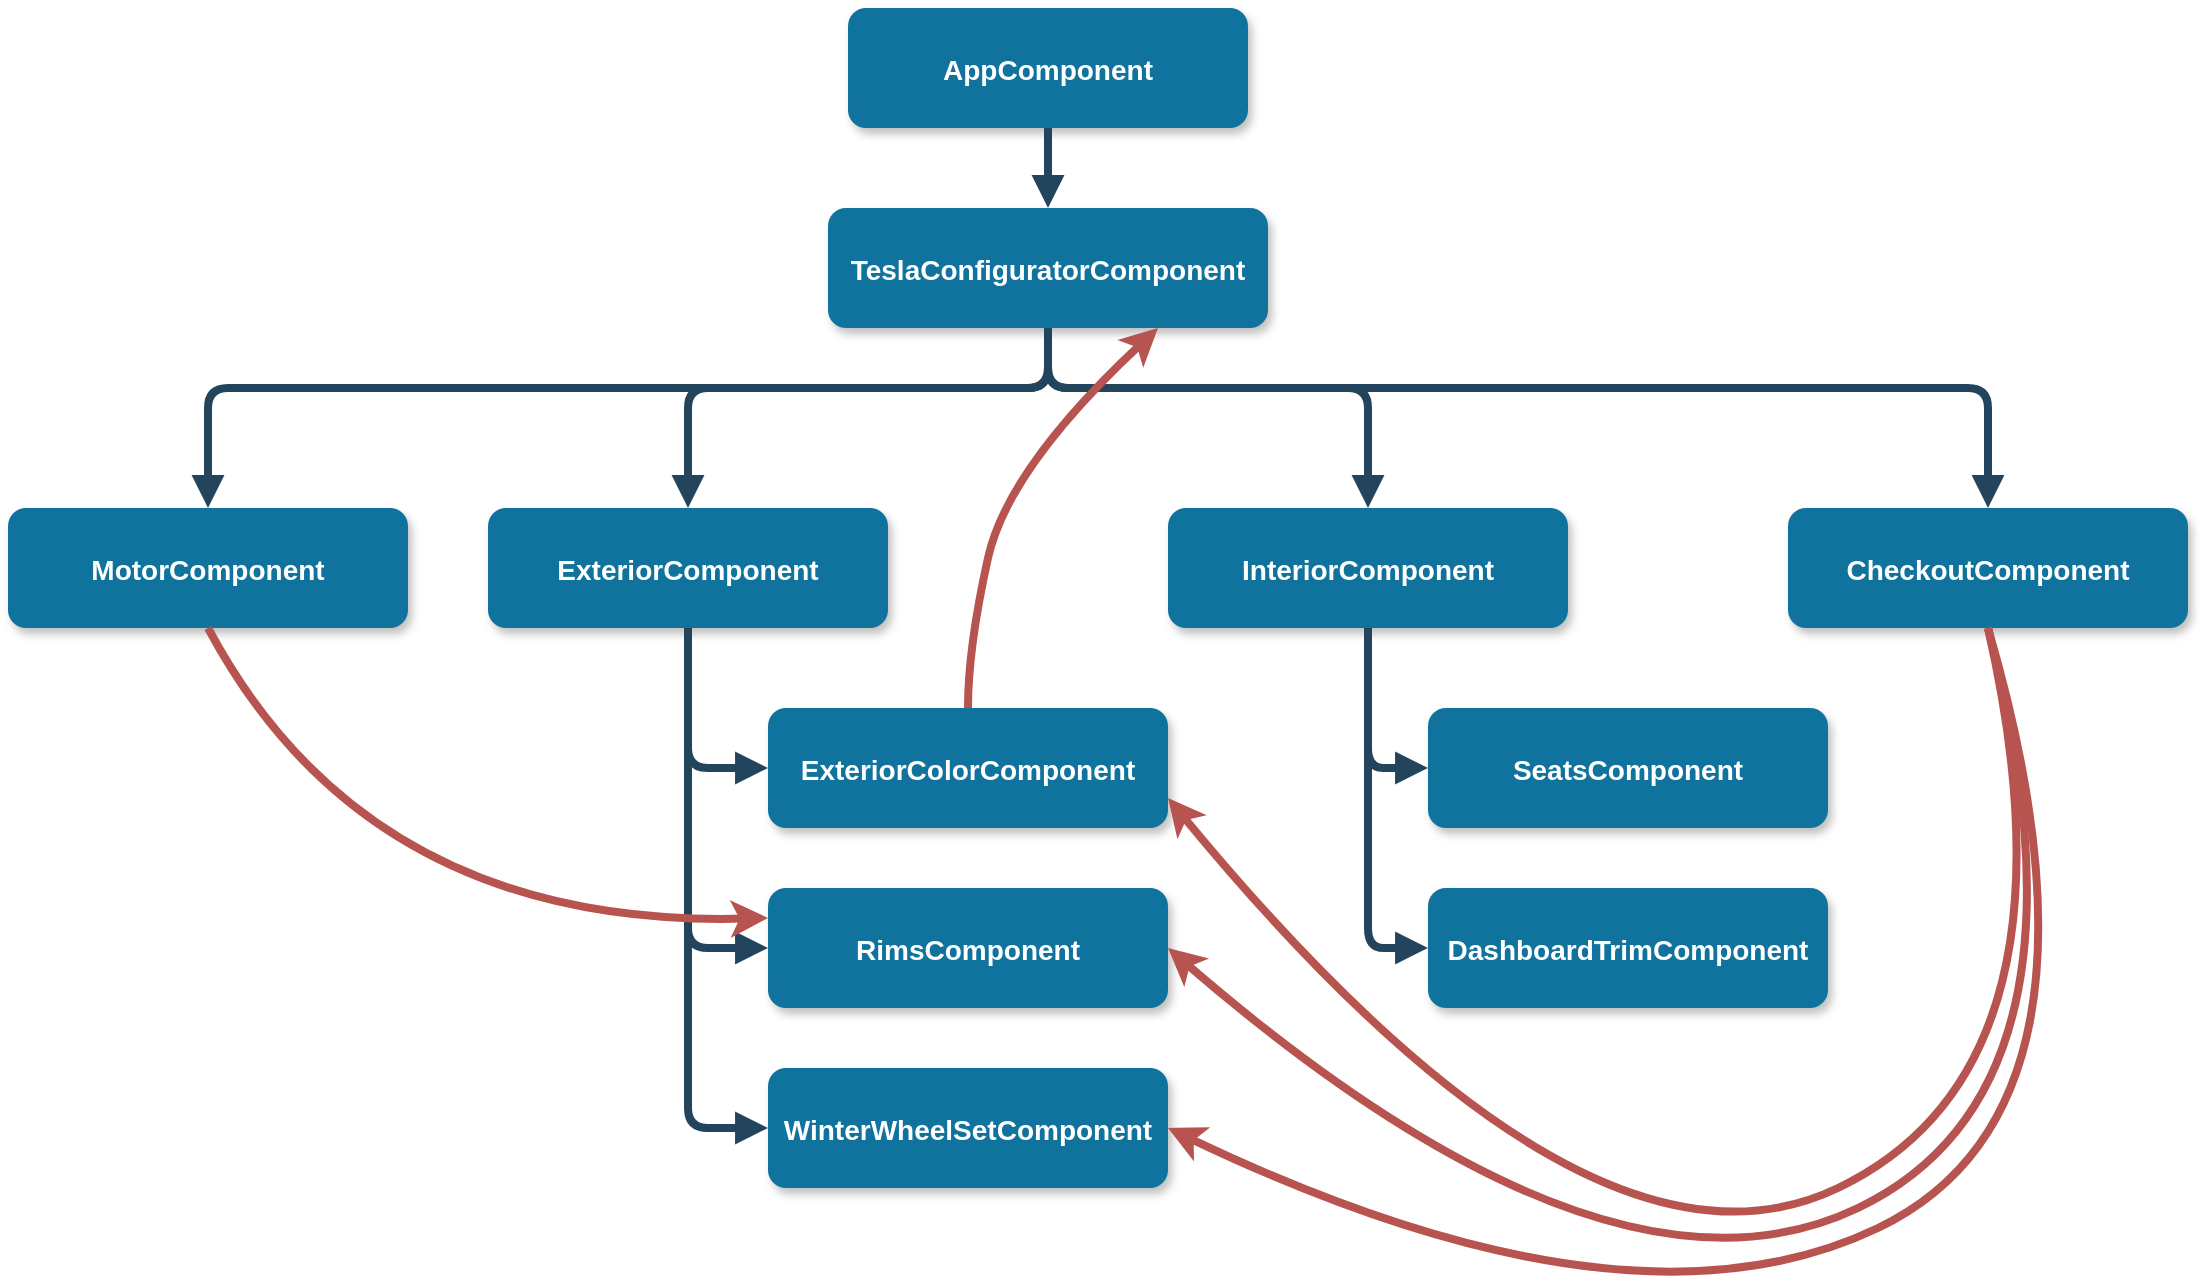 <mxfile version="10.6.7"><diagram name="Page-1" id="97916047-d0de-89f5-080d-49f4d83e522f"><mxGraphModel dx="1398" dy="908" grid="1" gridSize="10" guides="1" tooltips="1" connect="1" arrows="1" fold="1" page="1" pageScale="1.5" pageWidth="1169" pageHeight="827" background="#ffffff" math="0" shadow="0"><root><mxCell id="0"/><mxCell id="1" parent="0"/><mxCell id="2" value="AppComponent" style="rounded=1;fillColor=#10739E;strokeColor=none;shadow=1;gradientColor=none;fontStyle=1;fontColor=#FFFFFF;fontSize=14;" parent="1" vertex="1"><mxGeometry x="830" y="240" width="200" height="60" as="geometry"/></mxCell><mxCell id="3" value="TeslaConfiguratorComponent" style="rounded=1;fillColor=#10739E;strokeColor=none;shadow=1;gradientColor=none;fontStyle=1;fontColor=#FFFFFF;fontSize=14;" parent="1" vertex="1"><mxGeometry x="820" y="340" width="220" height="60" as="geometry"/></mxCell><mxCell id="8" value="MotorComponent" style="rounded=1;fillColor=#10739E;strokeColor=none;shadow=1;gradientColor=none;fontStyle=1;fontColor=#FFFFFF;fontSize=14;" parent="1" vertex="1"><mxGeometry x="410" y="490" width="200" height="60" as="geometry"/></mxCell><mxCell id="13" value="ExteriorComponent" style="rounded=1;fillColor=#10739E;strokeColor=none;shadow=1;gradientColor=none;fontStyle=1;fontColor=#FFFFFF;fontSize=14;" parent="1" vertex="1"><mxGeometry x="650" y="490" width="200" height="60" as="geometry"/></mxCell><mxCell id="14" value="ExteriorColorComponent" style="rounded=1;fillColor=#10739E;strokeColor=none;shadow=1;gradientColor=none;fontStyle=1;fontColor=#FFFFFF;fontSize=14;" parent="1" vertex="1"><mxGeometry x="790" y="590" width="200" height="60" as="geometry"/></mxCell><mxCell id="18" value="InteriorComponent" style="rounded=1;fillColor=#10739E;strokeColor=none;shadow=1;gradientColor=none;fontStyle=1;fontColor=#FFFFFF;fontSize=14;" parent="1" vertex="1"><mxGeometry x="990" y="490" width="200" height="60" as="geometry"/></mxCell><mxCell id="29" value="" style="edgeStyle=elbowEdgeStyle;elbow=vertical;strokeWidth=4;endArrow=block;endFill=1;fontStyle=1;strokeColor=#23445D;" parent="1" source="2" target="3" edge="1"><mxGeometry x="180" y="165.5" width="100" height="100" as="geometry"><mxPoint x="180" y="265.5" as="sourcePoint"/><mxPoint x="280" y="165.5" as="targetPoint"/></mxGeometry></mxCell><mxCell id="34" value="" style="edgeStyle=elbowEdgeStyle;elbow=vertical;strokeWidth=4;endArrow=block;endFill=1;fontStyle=1;strokeColor=#23445D;" parent="1" source="3" target="8" edge="1"><mxGeometry x="22" y="165.5" width="100" height="100" as="geometry"><mxPoint x="22" y="265.5" as="sourcePoint"/><mxPoint x="122" y="165.5" as="targetPoint"/><Array as="points"><mxPoint x="770" y="430"/></Array></mxGeometry></mxCell><mxCell id="42" value="" style="edgeStyle=elbowEdgeStyle;elbow=vertical;strokeWidth=4;endArrow=block;endFill=1;fontStyle=1;strokeColor=#23445D;entryX=0;entryY=0.5;entryDx=0;entryDy=0;" parent="1" source="13" target="14" edge="1"><mxGeometry x="160" y="40" width="100" height="100" as="geometry"><mxPoint x="160" y="140" as="sourcePoint"/><mxPoint x="260" y="40" as="targetPoint"/><Array as="points"><mxPoint x="750" y="620"/></Array></mxGeometry></mxCell><mxCell id="54" value="" style="edgeStyle=elbowEdgeStyle;elbow=vertical;strokeWidth=4;endArrow=block;endFill=1;fontStyle=1;strokeColor=#23445D;entryX=0.5;entryY=0;entryDx=0;entryDy=0;" parent="1" source="3" target="13" edge="1"><mxGeometry x="22" y="165.5" width="100" height="100" as="geometry"><mxPoint x="22" y="265.5" as="sourcePoint"/><mxPoint x="122" y="165.5" as="targetPoint"/><Array as="points"><mxPoint x="772" y="430"/></Array></mxGeometry></mxCell><mxCell id="55" value="" style="edgeStyle=elbowEdgeStyle;elbow=vertical;strokeWidth=4;endArrow=block;endFill=1;fontStyle=1;strokeColor=#23445D;exitX=0.5;exitY=1;exitDx=0;exitDy=0;" parent="1" source="3" target="18" edge="1"><mxGeometry x="22" y="165.5" width="100" height="100" as="geometry"><mxPoint x="930" y="380" as="sourcePoint"/><mxPoint x="122" y="165.5" as="targetPoint"/><Array as="points"><mxPoint x="1090" y="430"/></Array></mxGeometry></mxCell><mxCell id="VhogKqGI6K75zbdNy9a7-56" value="" style="edgeStyle=elbowEdgeStyle;elbow=vertical;strokeWidth=4;endArrow=block;endFill=1;fontStyle=1;strokeColor=#23445D;entryX=0.5;entryY=0;entryDx=0;entryDy=0;exitX=0.5;exitY=1;exitDx=0;exitDy=0;" parent="1" source="3" target="VhogKqGI6K75zbdNy9a7-65" edge="1"><mxGeometry x="32" y="175.5" width="100" height="100" as="geometry"><mxPoint x="782" y="385.5" as="sourcePoint"/><mxPoint x="1430" y="510" as="targetPoint"/><Array as="points"><mxPoint x="1110" y="430"/></Array></mxGeometry></mxCell><mxCell id="VhogKqGI6K75zbdNy9a7-59" value="RimsComponent" style="rounded=1;fillColor=#10739E;strokeColor=none;shadow=1;gradientColor=none;fontStyle=1;fontColor=#FFFFFF;fontSize=14;" parent="1" vertex="1"><mxGeometry x="790" y="680" width="200" height="60" as="geometry"/></mxCell><mxCell id="VhogKqGI6K75zbdNy9a7-60" value="WinterWheelSetComponent" style="rounded=1;fillColor=#10739E;strokeColor=none;shadow=1;gradientColor=none;fontStyle=1;fontColor=#FFFFFF;fontSize=14;" parent="1" vertex="1"><mxGeometry x="790" y="770" width="200" height="60" as="geometry"/></mxCell><mxCell id="VhogKqGI6K75zbdNy9a7-62" value="" style="edgeStyle=elbowEdgeStyle;elbow=vertical;strokeWidth=4;endArrow=block;endFill=1;fontStyle=1;strokeColor=#23445D;entryX=0;entryY=0.5;entryDx=0;entryDy=0;" parent="1" target="VhogKqGI6K75zbdNy9a7-59" edge="1"><mxGeometry x="170" y="50" width="100" height="100" as="geometry"><mxPoint x="750" y="555" as="sourcePoint"/><mxPoint x="800" y="675" as="targetPoint"/><Array as="points"><mxPoint x="740" y="710"/></Array></mxGeometry></mxCell><mxCell id="VhogKqGI6K75zbdNy9a7-63" value="" style="edgeStyle=elbowEdgeStyle;elbow=vertical;strokeWidth=4;endArrow=block;endFill=1;fontStyle=1;strokeColor=#23445D;entryX=0;entryY=0.5;entryDx=0;entryDy=0;exitX=0.5;exitY=1;exitDx=0;exitDy=0;" parent="1" source="13" target="VhogKqGI6K75zbdNy9a7-60" edge="1"><mxGeometry x="90" y="235" width="100" height="100" as="geometry"><mxPoint x="680" y="745" as="sourcePoint"/><mxPoint x="720" y="860" as="targetPoint"/><Array as="points"><mxPoint x="730" y="800"/></Array></mxGeometry></mxCell><mxCell id="VhogKqGI6K75zbdNy9a7-65" value="CheckoutComponent" style="rounded=1;fillColor=#10739E;strokeColor=none;shadow=1;gradientColor=none;fontStyle=1;fontColor=#FFFFFF;fontSize=14;" parent="1" vertex="1"><mxGeometry x="1300" y="490" width="200" height="60" as="geometry"/></mxCell><mxCell id="VhogKqGI6K75zbdNy9a7-66" value="SeatsComponent" style="rounded=1;fillColor=#10739E;strokeColor=none;shadow=1;gradientColor=none;fontStyle=1;fontColor=#FFFFFF;fontSize=14;" parent="1" vertex="1"><mxGeometry x="1120" y="590" width="200" height="60" as="geometry"/></mxCell><mxCell id="VhogKqGI6K75zbdNy9a7-67" value="DashboardTrimComponent" style="rounded=1;fillColor=#10739E;strokeColor=none;shadow=1;gradientColor=none;fontStyle=1;fontColor=#FFFFFF;fontSize=14;" parent="1" vertex="1"><mxGeometry x="1120" y="680" width="200" height="60" as="geometry"/></mxCell><mxCell id="VhogKqGI6K75zbdNy9a7-68" value="" style="edgeStyle=elbowEdgeStyle;elbow=vertical;strokeWidth=4;endArrow=block;endFill=1;fontStyle=1;strokeColor=#23445D;entryX=0;entryY=0.5;entryDx=0;entryDy=0;exitX=0.5;exitY=1;exitDx=0;exitDy=0;" parent="1" source="18" target="VhogKqGI6K75zbdNy9a7-66" edge="1"><mxGeometry x="392.5" y="80" width="100" height="100" as="geometry"><mxPoint x="982.5" y="590" as="sourcePoint"/><mxPoint x="1022.5" y="705" as="targetPoint"/><Array as="points"><mxPoint x="1090" y="620"/></Array></mxGeometry></mxCell><mxCell id="VhogKqGI6K75zbdNy9a7-69" value="" style="edgeStyle=elbowEdgeStyle;elbow=vertical;strokeWidth=4;endArrow=block;endFill=1;fontStyle=1;strokeColor=#23445D;entryX=0;entryY=0.5;entryDx=0;entryDy=0;exitX=0.5;exitY=1;exitDx=0;exitDy=0;" parent="1" source="18" target="VhogKqGI6K75zbdNy9a7-67" edge="1"><mxGeometry x="402.5" y="90" width="100" height="100" as="geometry"><mxPoint x="982.5" y="595" as="sourcePoint"/><mxPoint x="1022.5" y="805" as="targetPoint"/><Array as="points"><mxPoint x="1070" y="710"/></Array></mxGeometry></mxCell><mxCell id="VUCKyKZWZ6rZ33FwDRCy-55" value="" style="curved=1;endArrow=classic;html=1;exitX=0.5;exitY=1;exitDx=0;exitDy=0;entryX=1;entryY=0.75;entryDx=0;entryDy=0;fillColor=#f8cecc;strokeColor=#b85450;strokeWidth=4;" edge="1" parent="1" source="VhogKqGI6K75zbdNy9a7-65" target="14"><mxGeometry width="50" height="50" relative="1" as="geometry"><mxPoint x="1270" y="860" as="sourcePoint"/><mxPoint x="1320" y="810" as="targetPoint"/><Array as="points"><mxPoint x="1450" y="770"/><mxPoint x="1200" y="890"/></Array></mxGeometry></mxCell><mxCell id="VUCKyKZWZ6rZ33FwDRCy-56" value="" style="curved=1;endArrow=classic;html=1;exitX=0.5;exitY=1;exitDx=0;exitDy=0;entryX=1;entryY=0.5;entryDx=0;entryDy=0;fillColor=#f8cecc;strokeColor=#b85450;strokeWidth=4;" edge="1" parent="1" source="VhogKqGI6K75zbdNy9a7-65" target="VhogKqGI6K75zbdNy9a7-59"><mxGeometry width="50" height="50" relative="1" as="geometry"><mxPoint x="1410" y="560" as="sourcePoint"/><mxPoint x="1000" y="645" as="targetPoint"/><Array as="points"><mxPoint x="1460" y="780"/><mxPoint x="1210" y="900"/></Array></mxGeometry></mxCell><mxCell id="VUCKyKZWZ6rZ33FwDRCy-57" value="" style="curved=1;endArrow=classic;html=1;exitX=0.5;exitY=1;exitDx=0;exitDy=0;entryX=1;entryY=0.5;entryDx=0;entryDy=0;fillColor=#f8cecc;strokeColor=#b85450;strokeWidth=4;" edge="1" parent="1" source="VhogKqGI6K75zbdNy9a7-65" target="VhogKqGI6K75zbdNy9a7-60"><mxGeometry width="50" height="50" relative="1" as="geometry"><mxPoint x="1410" y="560" as="sourcePoint"/><mxPoint x="1000" y="720" as="targetPoint"/><Array as="points"><mxPoint x="1470" y="790"/><mxPoint x="1220" y="910"/></Array></mxGeometry></mxCell><mxCell id="VUCKyKZWZ6rZ33FwDRCy-58" value="" style="curved=1;endArrow=classic;html=1;exitX=0.5;exitY=0;exitDx=0;exitDy=0;entryX=0.75;entryY=1;entryDx=0;entryDy=0;fillColor=#f8cecc;strokeColor=#b85450;strokeWidth=4;" edge="1" parent="1" source="14" target="3"><mxGeometry width="50" height="50" relative="1" as="geometry"><mxPoint x="1410" y="560" as="sourcePoint"/><mxPoint x="1000" y="645" as="targetPoint"/><Array as="points"><mxPoint x="890" y="560"/><mxPoint x="910" y="470"/></Array></mxGeometry></mxCell><mxCell id="VUCKyKZWZ6rZ33FwDRCy-59" value="" style="curved=1;endArrow=classic;html=1;exitX=0.5;exitY=1;exitDx=0;exitDy=0;entryX=0;entryY=0.25;entryDx=0;entryDy=0;fillColor=#f8cecc;strokeColor=#b85450;strokeWidth=4;" edge="1" parent="1" source="8" target="VhogKqGI6K75zbdNy9a7-59"><mxGeometry width="50" height="50" relative="1" as="geometry"><mxPoint x="555" y="810" as="sourcePoint"/><mxPoint x="650" y="620" as="targetPoint"/><Array as="points"><mxPoint x="590" y="700"/></Array></mxGeometry></mxCell></root></mxGraphModel></diagram></mxfile>
